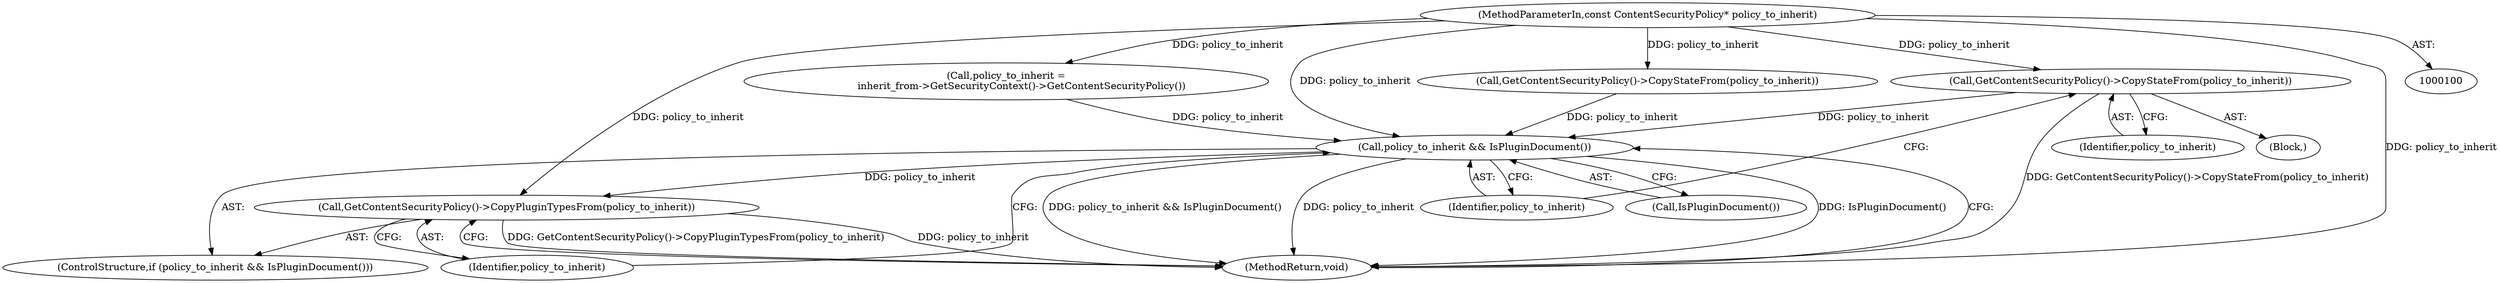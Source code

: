digraph "0_Chrome_d683fb12566eaec180ee0e0506288f46cc7a43e7@pointer" {
"1000114" [label="(Call,GetContentSecurityPolicy()->CopyStateFrom(policy_to_inherit))"];
"1000102" [label="(MethodParameterIn,const ContentSecurityPolicy* policy_to_inherit)"];
"1000157" [label="(Call,policy_to_inherit && IsPluginDocument())"];
"1000160" [label="(Call,GetContentSecurityPolicy()->CopyPluginTypesFrom(policy_to_inherit))"];
"1000157" [label="(Call,policy_to_inherit && IsPluginDocument())"];
"1000154" [label="(Call,GetContentSecurityPolicy()->CopyStateFrom(policy_to_inherit))"];
"1000114" [label="(Call,GetContentSecurityPolicy()->CopyStateFrom(policy_to_inherit))"];
"1000113" [label="(Block,)"];
"1000102" [label="(MethodParameterIn,const ContentSecurityPolicy* policy_to_inherit)"];
"1000162" [label="(MethodReturn,void)"];
"1000158" [label="(Identifier,policy_to_inherit)"];
"1000156" [label="(ControlStructure,if (policy_to_inherit && IsPluginDocument()))"];
"1000159" [label="(Call,IsPluginDocument())"];
"1000138" [label="(Call,policy_to_inherit =\n          inherit_from->GetSecurityContext()->GetContentSecurityPolicy())"];
"1000161" [label="(Identifier,policy_to_inherit)"];
"1000160" [label="(Call,GetContentSecurityPolicy()->CopyPluginTypesFrom(policy_to_inherit))"];
"1000115" [label="(Identifier,policy_to_inherit)"];
"1000114" -> "1000113"  [label="AST: "];
"1000114" -> "1000115"  [label="CFG: "];
"1000115" -> "1000114"  [label="AST: "];
"1000158" -> "1000114"  [label="CFG: "];
"1000114" -> "1000162"  [label="DDG: GetContentSecurityPolicy()->CopyStateFrom(policy_to_inherit)"];
"1000102" -> "1000114"  [label="DDG: policy_to_inherit"];
"1000114" -> "1000157"  [label="DDG: policy_to_inherit"];
"1000102" -> "1000100"  [label="AST: "];
"1000102" -> "1000162"  [label="DDG: policy_to_inherit"];
"1000102" -> "1000138"  [label="DDG: policy_to_inherit"];
"1000102" -> "1000154"  [label="DDG: policy_to_inherit"];
"1000102" -> "1000157"  [label="DDG: policy_to_inherit"];
"1000102" -> "1000160"  [label="DDG: policy_to_inherit"];
"1000157" -> "1000156"  [label="AST: "];
"1000157" -> "1000158"  [label="CFG: "];
"1000157" -> "1000159"  [label="CFG: "];
"1000158" -> "1000157"  [label="AST: "];
"1000159" -> "1000157"  [label="AST: "];
"1000161" -> "1000157"  [label="CFG: "];
"1000162" -> "1000157"  [label="CFG: "];
"1000157" -> "1000162"  [label="DDG: IsPluginDocument()"];
"1000157" -> "1000162"  [label="DDG: policy_to_inherit && IsPluginDocument()"];
"1000157" -> "1000162"  [label="DDG: policy_to_inherit"];
"1000138" -> "1000157"  [label="DDG: policy_to_inherit"];
"1000154" -> "1000157"  [label="DDG: policy_to_inherit"];
"1000157" -> "1000160"  [label="DDG: policy_to_inherit"];
"1000160" -> "1000156"  [label="AST: "];
"1000160" -> "1000161"  [label="CFG: "];
"1000161" -> "1000160"  [label="AST: "];
"1000162" -> "1000160"  [label="CFG: "];
"1000160" -> "1000162"  [label="DDG: GetContentSecurityPolicy()->CopyPluginTypesFrom(policy_to_inherit)"];
"1000160" -> "1000162"  [label="DDG: policy_to_inherit"];
}
